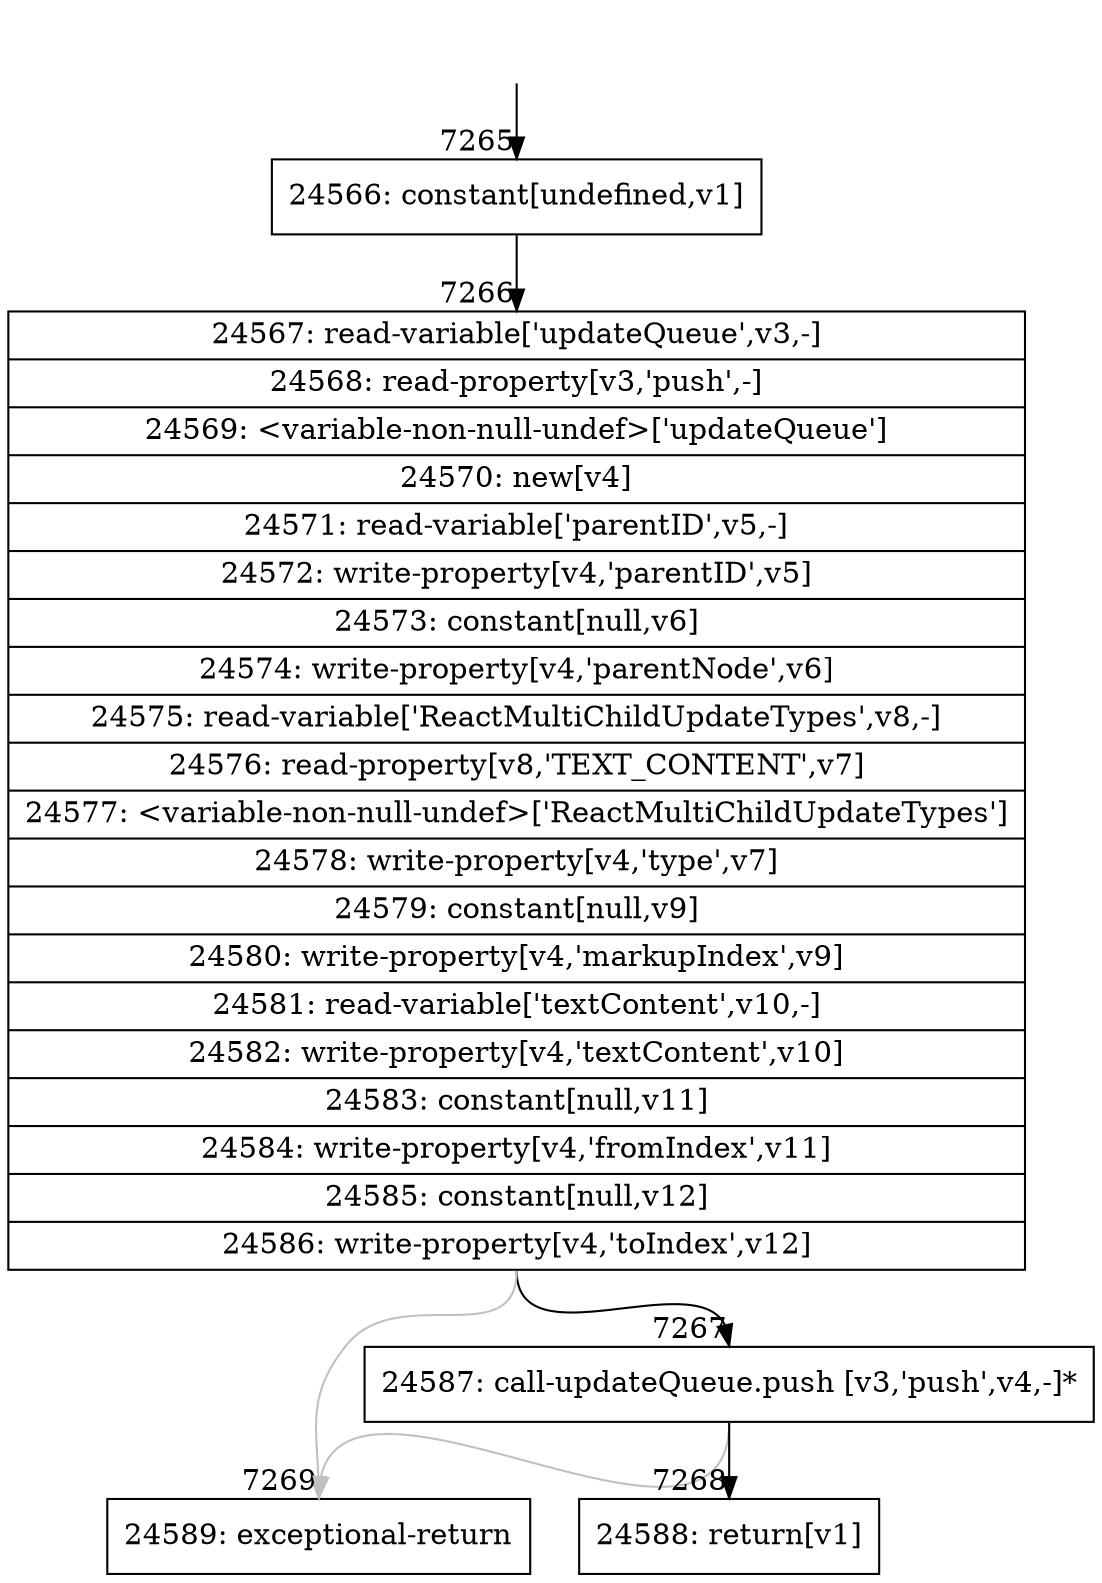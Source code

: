 digraph {
rankdir="TD"
BB_entry501[shape=none,label=""];
BB_entry501 -> BB7265 [tailport=s, headport=n, headlabel="    7265"]
BB7265 [shape=record label="{24566: constant[undefined,v1]}" ] 
BB7265 -> BB7266 [tailport=s, headport=n, headlabel="      7266"]
BB7266 [shape=record label="{24567: read-variable['updateQueue',v3,-]|24568: read-property[v3,'push',-]|24569: \<variable-non-null-undef\>['updateQueue']|24570: new[v4]|24571: read-variable['parentID',v5,-]|24572: write-property[v4,'parentID',v5]|24573: constant[null,v6]|24574: write-property[v4,'parentNode',v6]|24575: read-variable['ReactMultiChildUpdateTypes',v8,-]|24576: read-property[v8,'TEXT_CONTENT',v7]|24577: \<variable-non-null-undef\>['ReactMultiChildUpdateTypes']|24578: write-property[v4,'type',v7]|24579: constant[null,v9]|24580: write-property[v4,'markupIndex',v9]|24581: read-variable['textContent',v10,-]|24582: write-property[v4,'textContent',v10]|24583: constant[null,v11]|24584: write-property[v4,'fromIndex',v11]|24585: constant[null,v12]|24586: write-property[v4,'toIndex',v12]}" ] 
BB7266 -> BB7267 [tailport=s, headport=n, headlabel="      7267"]
BB7266 -> BB7269 [tailport=s, headport=n, color=gray, headlabel="      7269"]
BB7267 [shape=record label="{24587: call-updateQueue.push [v3,'push',v4,-]*}" ] 
BB7267 -> BB7268 [tailport=s, headport=n, headlabel="      7268"]
BB7267 -> BB7269 [tailport=s, headport=n, color=gray]
BB7268 [shape=record label="{24588: return[v1]}" ] 
BB7269 [shape=record label="{24589: exceptional-return}" ] 
//#$~ 12769
}
